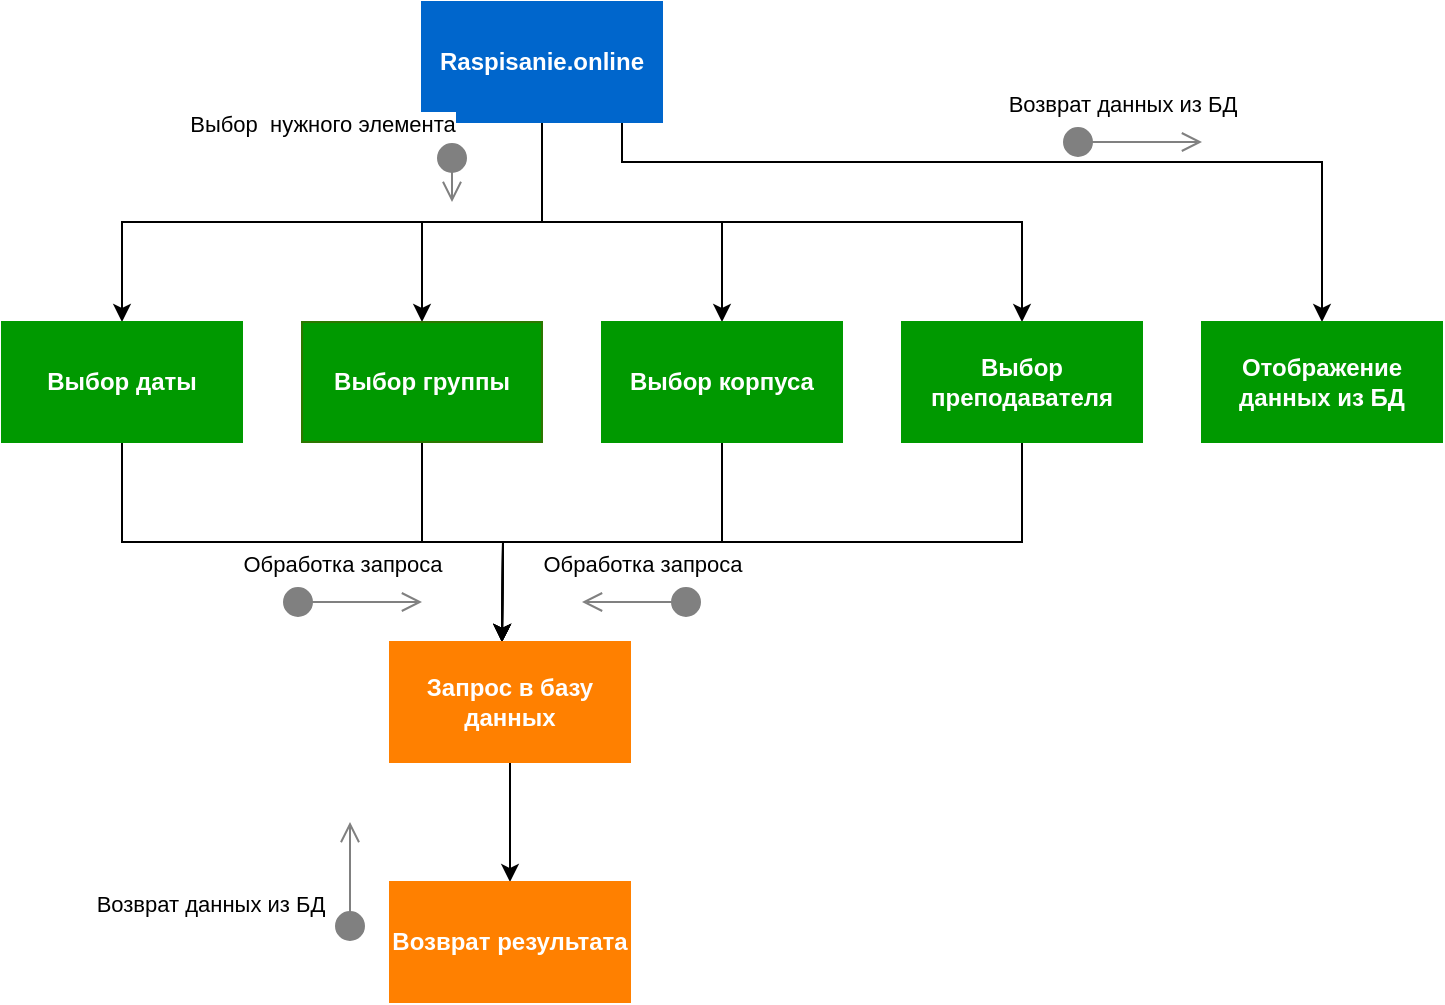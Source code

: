 <mxfile version="14.6.6" type="github">
  <diagram id="GXCTUo52rCer0XXX41nN" name="Page-1">
    <mxGraphModel dx="1422" dy="715" grid="1" gridSize="10" guides="1" tooltips="1" connect="1" arrows="1" fold="1" page="1" pageScale="1" pageWidth="827" pageHeight="1169" math="0" shadow="0">
      <root>
        <mxCell id="0" />
        <mxCell id="1" parent="0" />
        <mxCell id="IHZ_zdu_gvjx007J5u15-7" style="edgeStyle=orthogonalEdgeStyle;rounded=0;orthogonalLoop=1;jettySize=auto;html=1;exitX=0.5;exitY=1;exitDx=0;exitDy=0;entryX=0.5;entryY=0;entryDx=0;entryDy=0;" parent="1" source="IHZ_zdu_gvjx007J5u15-1" target="IHZ_zdu_gvjx007J5u15-2" edge="1">
          <mxGeometry relative="1" as="geometry" />
        </mxCell>
        <mxCell id="IHZ_zdu_gvjx007J5u15-8" style="edgeStyle=orthogonalEdgeStyle;rounded=0;orthogonalLoop=1;jettySize=auto;html=1;exitX=0.5;exitY=1;exitDx=0;exitDy=0;entryX=0.5;entryY=0;entryDx=0;entryDy=0;fontColor=#808080;" parent="1" source="IHZ_zdu_gvjx007J5u15-1" target="IHZ_zdu_gvjx007J5u15-3" edge="1">
          <mxGeometry relative="1" as="geometry" />
        </mxCell>
        <mxCell id="IHZ_zdu_gvjx007J5u15-9" style="edgeStyle=orthogonalEdgeStyle;rounded=0;orthogonalLoop=1;jettySize=auto;html=1;exitX=0.5;exitY=1;exitDx=0;exitDy=0;entryX=0.5;entryY=0;entryDx=0;entryDy=0;" parent="1" source="IHZ_zdu_gvjx007J5u15-1" target="IHZ_zdu_gvjx007J5u15-4" edge="1">
          <mxGeometry relative="1" as="geometry" />
        </mxCell>
        <mxCell id="IHZ_zdu_gvjx007J5u15-10" style="edgeStyle=orthogonalEdgeStyle;rounded=0;orthogonalLoop=1;jettySize=auto;html=1;exitX=0.5;exitY=1;exitDx=0;exitDy=0;" parent="1" source="IHZ_zdu_gvjx007J5u15-1" target="IHZ_zdu_gvjx007J5u15-5" edge="1">
          <mxGeometry relative="1" as="geometry" />
        </mxCell>
        <mxCell id="IHZ_zdu_gvjx007J5u15-22" style="edgeStyle=orthogonalEdgeStyle;rounded=0;orthogonalLoop=1;jettySize=auto;html=1;exitX=0.75;exitY=1;exitDx=0;exitDy=0;entryX=0.5;entryY=0;entryDx=0;entryDy=0;" parent="1" source="IHZ_zdu_gvjx007J5u15-1" target="IHZ_zdu_gvjx007J5u15-21" edge="1">
          <mxGeometry relative="1" as="geometry">
            <mxPoint x="720" y="100" as="targetPoint" />
            <Array as="points">
              <mxPoint x="410" y="60" />
              <mxPoint x="410" y="80" />
              <mxPoint x="760" y="80" />
            </Array>
          </mxGeometry>
        </mxCell>
        <mxCell id="IHZ_zdu_gvjx007J5u15-1" value="Raspisanie.online" style="rounded=0;whiteSpace=wrap;html=1;fontColor=#ffffff;fillColor=#0066CC;strokeColor=#0066CC;fontStyle=1" parent="1" vertex="1">
          <mxGeometry x="310" width="120" height="60" as="geometry" />
        </mxCell>
        <mxCell id="IHZ_zdu_gvjx007J5u15-13" style="edgeStyle=orthogonalEdgeStyle;rounded=0;orthogonalLoop=1;jettySize=auto;html=1;exitX=0.5;exitY=1;exitDx=0;exitDy=0;entryX=0.5;entryY=0;entryDx=0;entryDy=0;" parent="1" source="IHZ_zdu_gvjx007J5u15-2" edge="1">
          <mxGeometry relative="1" as="geometry">
            <mxPoint x="350" y="320" as="targetPoint" />
          </mxGeometry>
        </mxCell>
        <mxCell id="IHZ_zdu_gvjx007J5u15-2" value="Выбор группы" style="rounded=0;whiteSpace=wrap;html=1;strokeColor=#2D7600;fontColor=#ffffff;fillColor=#009900;fontStyle=1" parent="1" vertex="1">
          <mxGeometry x="250" y="160" width="120" height="60" as="geometry" />
        </mxCell>
        <mxCell id="IHZ_zdu_gvjx007J5u15-14" style="edgeStyle=orthogonalEdgeStyle;rounded=0;orthogonalLoop=1;jettySize=auto;html=1;exitX=0.5;exitY=1;exitDx=0;exitDy=0;" parent="1" source="IHZ_zdu_gvjx007J5u15-3" edge="1">
          <mxGeometry relative="1" as="geometry">
            <mxPoint x="350" y="320" as="targetPoint" />
          </mxGeometry>
        </mxCell>
        <mxCell id="IHZ_zdu_gvjx007J5u15-3" value="Выбор даты" style="rounded=0;whiteSpace=wrap;html=1;fontColor=#ffffff;fillColor=#009900;strokeColor=#009900;fontStyle=1" parent="1" vertex="1">
          <mxGeometry x="100" y="160" width="120" height="60" as="geometry" />
        </mxCell>
        <mxCell id="IHZ_zdu_gvjx007J5u15-15" style="edgeStyle=orthogonalEdgeStyle;rounded=0;orthogonalLoop=1;jettySize=auto;html=1;exitX=0.5;exitY=1;exitDx=0;exitDy=0;" parent="1" source="IHZ_zdu_gvjx007J5u15-4" edge="1">
          <mxGeometry relative="1" as="geometry">
            <mxPoint x="350" y="320" as="targetPoint" />
          </mxGeometry>
        </mxCell>
        <mxCell id="IHZ_zdu_gvjx007J5u15-4" value="Выбор корпуса" style="rounded=0;whiteSpace=wrap;html=1;fontStyle=1;fontColor=#ffffff;fillColor=#009900;strokeColor=#009900;" parent="1" vertex="1">
          <mxGeometry x="400" y="160" width="120" height="60" as="geometry" />
        </mxCell>
        <mxCell id="IHZ_zdu_gvjx007J5u15-16" style="edgeStyle=orthogonalEdgeStyle;rounded=0;orthogonalLoop=1;jettySize=auto;html=1;exitX=0.5;exitY=1;exitDx=0;exitDy=0;" parent="1" source="IHZ_zdu_gvjx007J5u15-5" edge="1">
          <mxGeometry relative="1" as="geometry">
            <mxPoint x="350" y="320" as="targetPoint" />
          </mxGeometry>
        </mxCell>
        <mxCell id="IHZ_zdu_gvjx007J5u15-5" value="Выбор преподавателя" style="rounded=0;whiteSpace=wrap;html=1;fontColor=#ffffff;fontStyle=1;fillColor=#009900;strokeColor=#009900;" parent="1" vertex="1">
          <mxGeometry x="550" y="160" width="120" height="60" as="geometry" />
        </mxCell>
        <mxCell id="IHZ_zdu_gvjx007J5u15-20" style="edgeStyle=orthogonalEdgeStyle;rounded=0;orthogonalLoop=1;jettySize=auto;html=1;exitX=0.5;exitY=1;exitDx=0;exitDy=0;entryX=0.5;entryY=0;entryDx=0;entryDy=0;" parent="1" source="IHZ_zdu_gvjx007J5u15-12" target="IHZ_zdu_gvjx007J5u15-18" edge="1">
          <mxGeometry relative="1" as="geometry">
            <mxPoint x="474" y="440" as="targetPoint" />
          </mxGeometry>
        </mxCell>
        <mxCell id="IHZ_zdu_gvjx007J5u15-12" value="Запрос в базу данных" style="rounded=0;whiteSpace=wrap;html=1;fontColor=#ffffff;fontStyle=1;fillColor=#FF8000;strokeColor=#FF8000;" parent="1" vertex="1">
          <mxGeometry x="294" y="320" width="120" height="60" as="geometry" />
        </mxCell>
        <mxCell id="IHZ_zdu_gvjx007J5u15-18" value="Возврат результата" style="rounded=0;whiteSpace=wrap;html=1;fontColor=#ffffff;fillColor=#FF8000;strokeColor=#FF8000;fontStyle=1" parent="1" vertex="1">
          <mxGeometry x="294" y="440" width="120" height="60" as="geometry" />
        </mxCell>
        <mxCell id="IHZ_zdu_gvjx007J5u15-21" value="Отображение данных из БД" style="rounded=0;whiteSpace=wrap;html=1;fontColor=#ffffff;fontStyle=1;fillColor=#009900;strokeColor=#009900;" parent="1" vertex="1">
          <mxGeometry x="700" y="160" width="120" height="60" as="geometry" />
        </mxCell>
        <mxCell id="IHZ_zdu_gvjx007J5u15-26" value="Возврат данных из БД" style="html=1;verticalAlign=bottom;startArrow=circle;startFill=1;endArrow=open;startSize=6;endSize=8;strokeColor=#808080;" parent="1" edge="1">
          <mxGeometry x="-0.143" y="10" width="80" relative="1" as="geometry">
            <mxPoint x="630" y="70" as="sourcePoint" />
            <mxPoint x="700" y="70" as="targetPoint" />
            <mxPoint as="offset" />
          </mxGeometry>
        </mxCell>
        <mxCell id="IHZ_zdu_gvjx007J5u15-27" value="Обработка запроса" style="html=1;verticalAlign=bottom;startArrow=circle;startFill=1;endArrow=open;startSize=6;endSize=8;strokeColor=#808080;" parent="1" edge="1">
          <mxGeometry x="-0.143" y="10" width="80" relative="1" as="geometry">
            <mxPoint x="240" y="300" as="sourcePoint" />
            <mxPoint x="310" y="300" as="targetPoint" />
            <mxPoint as="offset" />
          </mxGeometry>
        </mxCell>
        <mxCell id="IHZ_zdu_gvjx007J5u15-28" value="Обработка запроса" style="html=1;verticalAlign=bottom;startArrow=circle;startFill=1;endArrow=open;startSize=6;endSize=8;strokeColor=#808080;" parent="1" edge="1">
          <mxGeometry y="-10" width="80" relative="1" as="geometry">
            <mxPoint x="450" y="300" as="sourcePoint" />
            <mxPoint x="390" y="300" as="targetPoint" />
            <mxPoint as="offset" />
          </mxGeometry>
        </mxCell>
        <mxCell id="IHZ_zdu_gvjx007J5u15-29" value="Выбор&amp;nbsp; нужного элемента" style="html=1;verticalAlign=bottom;startArrow=circle;startFill=1;endArrow=open;startSize=6;endSize=8;strokeColor=#808080;" parent="1" edge="1">
          <mxGeometry x="-1" y="-65" width="80" relative="1" as="geometry">
            <mxPoint x="325" y="70" as="sourcePoint" />
            <mxPoint x="325" y="100" as="targetPoint" />
            <mxPoint as="offset" />
          </mxGeometry>
        </mxCell>
        <mxCell id="IHZ_zdu_gvjx007J5u15-30" value="Возврат данных из БД" style="html=1;verticalAlign=bottom;startArrow=circle;startFill=1;endArrow=open;startSize=6;endSize=8;strokeColor=#808080;" parent="1" edge="1">
          <mxGeometry x="-0.667" y="70" width="80" relative="1" as="geometry">
            <mxPoint x="274" y="470" as="sourcePoint" />
            <mxPoint x="274" y="410" as="targetPoint" />
            <mxPoint as="offset" />
          </mxGeometry>
        </mxCell>
      </root>
    </mxGraphModel>
  </diagram>
</mxfile>
